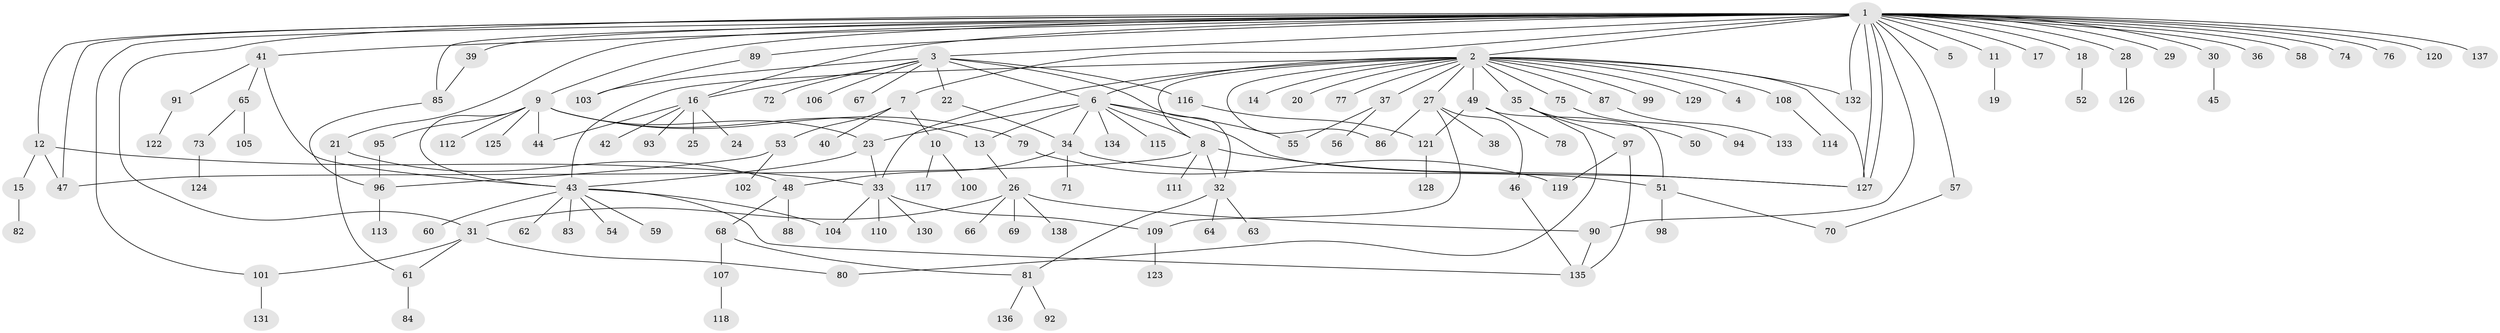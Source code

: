 // coarse degree distribution, {32: 0.009523809523809525, 19: 0.009523809523809525, 17: 0.009523809523809525, 1: 0.5428571428571428, 6: 0.02857142857142857, 8: 0.009523809523809525, 2: 0.19047619047619047, 4: 0.06666666666666667, 7: 0.01904761904761905, 3: 0.06666666666666667, 5: 0.0380952380952381, 10: 0.009523809523809525}
// Generated by graph-tools (version 1.1) at 2025/51/02/27/25 19:51:59]
// undirected, 138 vertices, 179 edges
graph export_dot {
graph [start="1"]
  node [color=gray90,style=filled];
  1;
  2;
  3;
  4;
  5;
  6;
  7;
  8;
  9;
  10;
  11;
  12;
  13;
  14;
  15;
  16;
  17;
  18;
  19;
  20;
  21;
  22;
  23;
  24;
  25;
  26;
  27;
  28;
  29;
  30;
  31;
  32;
  33;
  34;
  35;
  36;
  37;
  38;
  39;
  40;
  41;
  42;
  43;
  44;
  45;
  46;
  47;
  48;
  49;
  50;
  51;
  52;
  53;
  54;
  55;
  56;
  57;
  58;
  59;
  60;
  61;
  62;
  63;
  64;
  65;
  66;
  67;
  68;
  69;
  70;
  71;
  72;
  73;
  74;
  75;
  76;
  77;
  78;
  79;
  80;
  81;
  82;
  83;
  84;
  85;
  86;
  87;
  88;
  89;
  90;
  91;
  92;
  93;
  94;
  95;
  96;
  97;
  98;
  99;
  100;
  101;
  102;
  103;
  104;
  105;
  106;
  107;
  108;
  109;
  110;
  111;
  112;
  113;
  114;
  115;
  116;
  117;
  118;
  119;
  120;
  121;
  122;
  123;
  124;
  125;
  126;
  127;
  128;
  129;
  130;
  131;
  132;
  133;
  134;
  135;
  136;
  137;
  138;
  1 -- 2;
  1 -- 3;
  1 -- 5;
  1 -- 7;
  1 -- 9;
  1 -- 11;
  1 -- 12;
  1 -- 16;
  1 -- 17;
  1 -- 18;
  1 -- 21;
  1 -- 28;
  1 -- 29;
  1 -- 30;
  1 -- 31;
  1 -- 36;
  1 -- 39;
  1 -- 41;
  1 -- 47;
  1 -- 57;
  1 -- 58;
  1 -- 74;
  1 -- 76;
  1 -- 85;
  1 -- 89;
  1 -- 90;
  1 -- 101;
  1 -- 120;
  1 -- 127;
  1 -- 127;
  1 -- 132;
  1 -- 137;
  2 -- 4;
  2 -- 6;
  2 -- 8;
  2 -- 14;
  2 -- 20;
  2 -- 27;
  2 -- 33;
  2 -- 35;
  2 -- 37;
  2 -- 43;
  2 -- 49;
  2 -- 75;
  2 -- 77;
  2 -- 86;
  2 -- 87;
  2 -- 99;
  2 -- 108;
  2 -- 127;
  2 -- 129;
  2 -- 132;
  3 -- 6;
  3 -- 16;
  3 -- 22;
  3 -- 32;
  3 -- 67;
  3 -- 72;
  3 -- 103;
  3 -- 106;
  3 -- 116;
  6 -- 8;
  6 -- 13;
  6 -- 23;
  6 -- 34;
  6 -- 55;
  6 -- 115;
  6 -- 127;
  6 -- 134;
  7 -- 10;
  7 -- 40;
  7 -- 53;
  8 -- 32;
  8 -- 47;
  8 -- 111;
  8 -- 127;
  9 -- 13;
  9 -- 23;
  9 -- 43;
  9 -- 44;
  9 -- 79;
  9 -- 95;
  9 -- 112;
  9 -- 125;
  10 -- 100;
  10 -- 117;
  11 -- 19;
  12 -- 15;
  12 -- 33;
  12 -- 47;
  13 -- 26;
  15 -- 82;
  16 -- 24;
  16 -- 25;
  16 -- 42;
  16 -- 44;
  16 -- 93;
  18 -- 52;
  21 -- 48;
  21 -- 61;
  22 -- 34;
  23 -- 33;
  23 -- 43;
  26 -- 31;
  26 -- 66;
  26 -- 69;
  26 -- 90;
  26 -- 138;
  27 -- 38;
  27 -- 46;
  27 -- 86;
  27 -- 109;
  28 -- 126;
  30 -- 45;
  31 -- 61;
  31 -- 80;
  31 -- 101;
  32 -- 63;
  32 -- 64;
  32 -- 81;
  33 -- 104;
  33 -- 109;
  33 -- 110;
  33 -- 130;
  34 -- 48;
  34 -- 51;
  34 -- 71;
  35 -- 50;
  35 -- 80;
  35 -- 97;
  37 -- 55;
  37 -- 56;
  39 -- 85;
  41 -- 43;
  41 -- 65;
  41 -- 91;
  43 -- 54;
  43 -- 59;
  43 -- 60;
  43 -- 62;
  43 -- 83;
  43 -- 104;
  43 -- 135;
  46 -- 135;
  48 -- 68;
  48 -- 88;
  49 -- 51;
  49 -- 78;
  49 -- 121;
  51 -- 70;
  51 -- 98;
  53 -- 96;
  53 -- 102;
  57 -- 70;
  61 -- 84;
  65 -- 73;
  65 -- 105;
  68 -- 81;
  68 -- 107;
  73 -- 124;
  75 -- 94;
  79 -- 119;
  81 -- 92;
  81 -- 136;
  85 -- 96;
  87 -- 133;
  89 -- 103;
  90 -- 135;
  91 -- 122;
  95 -- 96;
  96 -- 113;
  97 -- 119;
  97 -- 135;
  101 -- 131;
  107 -- 118;
  108 -- 114;
  109 -- 123;
  116 -- 121;
  121 -- 128;
}
